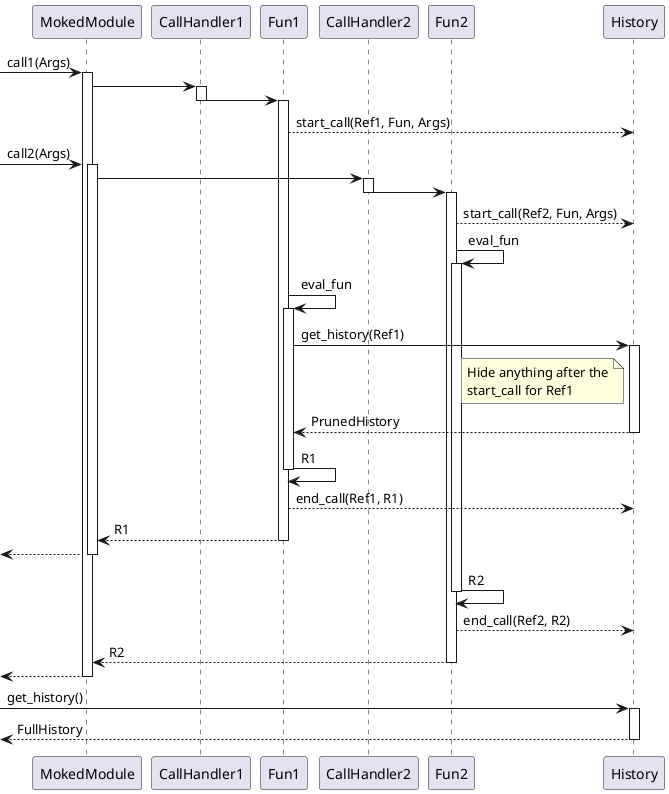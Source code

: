 @startuml

Participant MokedModule
Participant CallHandler1
Participant Fun1
Participant CallHandler2
Participant Fun2
Participant History

                [-> MokedModule         : call1(Args)
Activate            MokedModule
MokedModule      -> CallHandler1
Activate            CallHandler1
CallHandler1     -> Fun1
Deactivate          CallHandler1
Activate	    Fun1
Fun1            --> History             : start_call(Ref1, Fun, Args)

                [-> MokedModule         : call2(Args)
Activate            MokedModule
MokedModule      -> CallHandler2
Activate            CallHandler2
CallHandler2     -> Fun2
Deactivate          CallHandler2
Activate	    Fun2
Fun2            --> History             : start_call(Ref2, Fun, Args)
Fun2		 -> Fun2                : eval_fun
Activate            Fun2

Fun1		 -> Fun1                : eval_fun
Activate            Fun1
Fun1             -> History             : get_history(Ref1)
Activate            History
Note left of History                    : Hide anything after the\nstart_call for Ref1
History         --> Fun1                : PrunedHistory
Deactivate          History
Fun1		 -> Fun1                : R1
Deactivate          Fun1
Fun1		--> History             : end_call(Ref1, R1)
Fun1		--> MokedModule         : R1
Deactivate          Fun1
               [<-- MokedModule
Deactivate          MokedModule

Fun2		 -> Fun2                : R2
Deactivate          Fun2
Fun2		--> History             : end_call(Ref2, R2)
Fun2		--> MokedModule         : R2
Deactivate          Fun2
               [<-- MokedModule
Deactivate          MokedModule

                [-> History             : get_history()
Activate            History
               [<-- History             : FullHistory
Deactivate          History

@enduml

